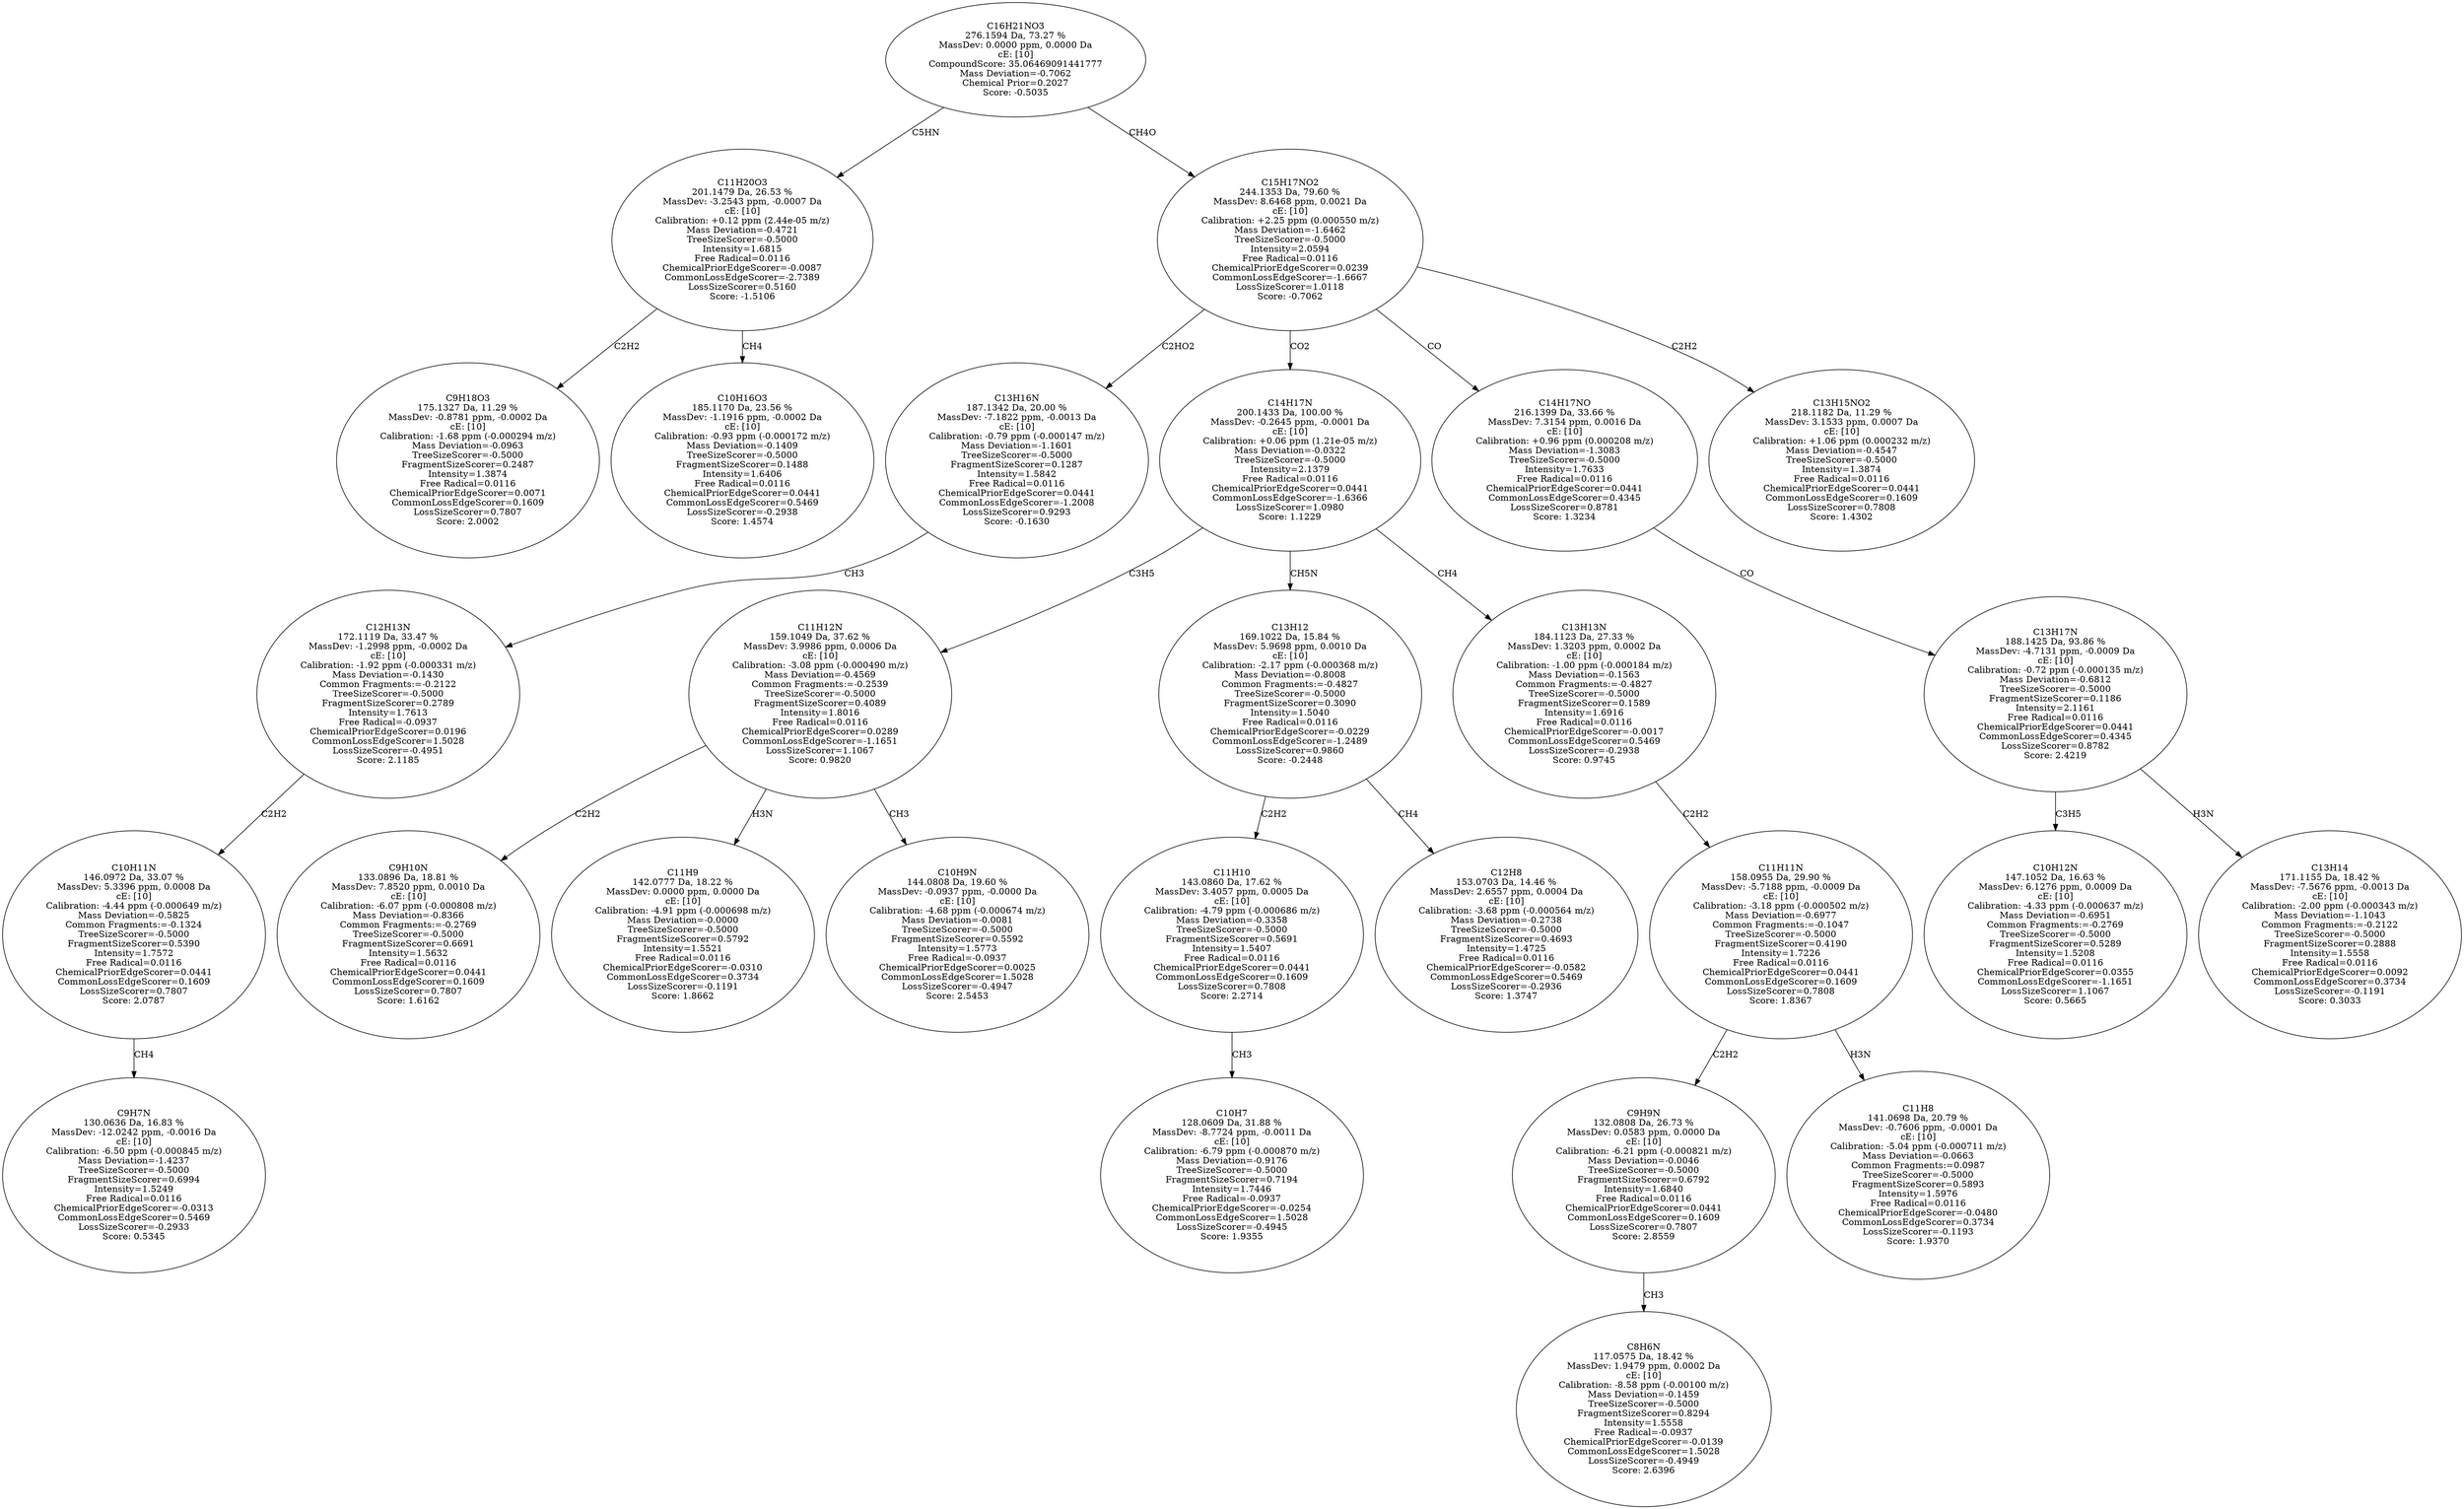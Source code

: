 strict digraph {
v1 [label="C9H18O3\n175.1327 Da, 11.29 %\nMassDev: -0.8781 ppm, -0.0002 Da\ncE: [10]\nCalibration: -1.68 ppm (-0.000294 m/z)\nMass Deviation=-0.0963\nTreeSizeScorer=-0.5000\nFragmentSizeScorer=0.2487\nIntensity=1.3874\nFree Radical=0.0116\nChemicalPriorEdgeScorer=0.0071\nCommonLossEdgeScorer=0.1609\nLossSizeScorer=0.7807\nScore: 2.0002"];
v2 [label="C10H16O3\n185.1170 Da, 23.56 %\nMassDev: -1.1916 ppm, -0.0002 Da\ncE: [10]\nCalibration: -0.93 ppm (-0.000172 m/z)\nMass Deviation=-0.1409\nTreeSizeScorer=-0.5000\nFragmentSizeScorer=0.1488\nIntensity=1.6406\nFree Radical=0.0116\nChemicalPriorEdgeScorer=0.0441\nCommonLossEdgeScorer=0.5469\nLossSizeScorer=-0.2938\nScore: 1.4574"];
v3 [label="C11H20O3\n201.1479 Da, 26.53 %\nMassDev: -3.2543 ppm, -0.0007 Da\ncE: [10]\nCalibration: +0.12 ppm (2.44e-05 m/z)\nMass Deviation=-0.4721\nTreeSizeScorer=-0.5000\nIntensity=1.6815\nFree Radical=0.0116\nChemicalPriorEdgeScorer=-0.0087\nCommonLossEdgeScorer=-2.7389\nLossSizeScorer=0.5160\nScore: -1.5106"];
v4 [label="C9H7N\n130.0636 Da, 16.83 %\nMassDev: -12.0242 ppm, -0.0016 Da\ncE: [10]\nCalibration: -6.50 ppm (-0.000845 m/z)\nMass Deviation=-1.4237\nTreeSizeScorer=-0.5000\nFragmentSizeScorer=0.6994\nIntensity=1.5249\nFree Radical=0.0116\nChemicalPriorEdgeScorer=-0.0313\nCommonLossEdgeScorer=0.5469\nLossSizeScorer=-0.2933\nScore: 0.5345"];
v5 [label="C10H11N\n146.0972 Da, 33.07 %\nMassDev: 5.3396 ppm, 0.0008 Da\ncE: [10]\nCalibration: -4.44 ppm (-0.000649 m/z)\nMass Deviation=-0.5825\nCommon Fragments:=-0.1324\nTreeSizeScorer=-0.5000\nFragmentSizeScorer=0.5390\nIntensity=1.7572\nFree Radical=0.0116\nChemicalPriorEdgeScorer=0.0441\nCommonLossEdgeScorer=0.1609\nLossSizeScorer=0.7807\nScore: 2.0787"];
v6 [label="C12H13N\n172.1119 Da, 33.47 %\nMassDev: -1.2998 ppm, -0.0002 Da\ncE: [10]\nCalibration: -1.92 ppm (-0.000331 m/z)\nMass Deviation=-0.1430\nCommon Fragments:=-0.2122\nTreeSizeScorer=-0.5000\nFragmentSizeScorer=0.2789\nIntensity=1.7613\nFree Radical=-0.0937\nChemicalPriorEdgeScorer=0.0196\nCommonLossEdgeScorer=1.5028\nLossSizeScorer=-0.4951\nScore: 2.1185"];
v7 [label="C13H16N\n187.1342 Da, 20.00 %\nMassDev: -7.1822 ppm, -0.0013 Da\ncE: [10]\nCalibration: -0.79 ppm (-0.000147 m/z)\nMass Deviation=-1.1601\nTreeSizeScorer=-0.5000\nFragmentSizeScorer=0.1287\nIntensity=1.5842\nFree Radical=0.0116\nChemicalPriorEdgeScorer=0.0441\nCommonLossEdgeScorer=-1.2008\nLossSizeScorer=0.9293\nScore: -0.1630"];
v8 [label="C9H10N\n133.0896 Da, 18.81 %\nMassDev: 7.8520 ppm, 0.0010 Da\ncE: [10]\nCalibration: -6.07 ppm (-0.000808 m/z)\nMass Deviation=-0.8366\nCommon Fragments:=-0.2769\nTreeSizeScorer=-0.5000\nFragmentSizeScorer=0.6691\nIntensity=1.5632\nFree Radical=0.0116\nChemicalPriorEdgeScorer=0.0441\nCommonLossEdgeScorer=0.1609\nLossSizeScorer=0.7807\nScore: 1.6162"];
v9 [label="C11H9\n142.0777 Da, 18.22 %\nMassDev: 0.0000 ppm, 0.0000 Da\ncE: [10]\nCalibration: -4.91 ppm (-0.000698 m/z)\nMass Deviation=-0.0000\nTreeSizeScorer=-0.5000\nFragmentSizeScorer=0.5792\nIntensity=1.5521\nFree Radical=0.0116\nChemicalPriorEdgeScorer=-0.0310\nCommonLossEdgeScorer=0.3734\nLossSizeScorer=-0.1191\nScore: 1.8662"];
v10 [label="C10H9N\n144.0808 Da, 19.60 %\nMassDev: -0.0937 ppm, -0.0000 Da\ncE: [10]\nCalibration: -4.68 ppm (-0.000674 m/z)\nMass Deviation=-0.0081\nTreeSizeScorer=-0.5000\nFragmentSizeScorer=0.5592\nIntensity=1.5773\nFree Radical=-0.0937\nChemicalPriorEdgeScorer=0.0025\nCommonLossEdgeScorer=1.5028\nLossSizeScorer=-0.4947\nScore: 2.5453"];
v11 [label="C11H12N\n159.1049 Da, 37.62 %\nMassDev: 3.9986 ppm, 0.0006 Da\ncE: [10]\nCalibration: -3.08 ppm (-0.000490 m/z)\nMass Deviation=-0.4569\nCommon Fragments:=-0.2539\nTreeSizeScorer=-0.5000\nFragmentSizeScorer=0.4089\nIntensity=1.8016\nFree Radical=0.0116\nChemicalPriorEdgeScorer=0.0289\nCommonLossEdgeScorer=-1.1651\nLossSizeScorer=1.1067\nScore: 0.9820"];
v12 [label="C10H7\n128.0609 Da, 31.88 %\nMassDev: -8.7724 ppm, -0.0011 Da\ncE: [10]\nCalibration: -6.79 ppm (-0.000870 m/z)\nMass Deviation=-0.9176\nTreeSizeScorer=-0.5000\nFragmentSizeScorer=0.7194\nIntensity=1.7446\nFree Radical=-0.0937\nChemicalPriorEdgeScorer=-0.0254\nCommonLossEdgeScorer=1.5028\nLossSizeScorer=-0.4945\nScore: 1.9355"];
v13 [label="C11H10\n143.0860 Da, 17.62 %\nMassDev: 3.4057 ppm, 0.0005 Da\ncE: [10]\nCalibration: -4.79 ppm (-0.000686 m/z)\nMass Deviation=-0.3358\nTreeSizeScorer=-0.5000\nFragmentSizeScorer=0.5691\nIntensity=1.5407\nFree Radical=0.0116\nChemicalPriorEdgeScorer=0.0441\nCommonLossEdgeScorer=0.1609\nLossSizeScorer=0.7808\nScore: 2.2714"];
v14 [label="C12H8\n153.0703 Da, 14.46 %\nMassDev: 2.6557 ppm, 0.0004 Da\ncE: [10]\nCalibration: -3.68 ppm (-0.000564 m/z)\nMass Deviation=-0.2738\nTreeSizeScorer=-0.5000\nFragmentSizeScorer=0.4693\nIntensity=1.4725\nFree Radical=0.0116\nChemicalPriorEdgeScorer=-0.0582\nCommonLossEdgeScorer=0.5469\nLossSizeScorer=-0.2936\nScore: 1.3747"];
v15 [label="C13H12\n169.1022 Da, 15.84 %\nMassDev: 5.9698 ppm, 0.0010 Da\ncE: [10]\nCalibration: -2.17 ppm (-0.000368 m/z)\nMass Deviation=-0.8008\nCommon Fragments:=-0.4827\nTreeSizeScorer=-0.5000\nFragmentSizeScorer=0.3090\nIntensity=1.5040\nFree Radical=0.0116\nChemicalPriorEdgeScorer=-0.0229\nCommonLossEdgeScorer=-1.2489\nLossSizeScorer=0.9860\nScore: -0.2448"];
v16 [label="C8H6N\n117.0575 Da, 18.42 %\nMassDev: 1.9479 ppm, 0.0002 Da\ncE: [10]\nCalibration: -8.58 ppm (-0.00100 m/z)\nMass Deviation=-0.1459\nTreeSizeScorer=-0.5000\nFragmentSizeScorer=0.8294\nIntensity=1.5558\nFree Radical=-0.0937\nChemicalPriorEdgeScorer=-0.0139\nCommonLossEdgeScorer=1.5028\nLossSizeScorer=-0.4949\nScore: 2.6396"];
v17 [label="C9H9N\n132.0808 Da, 26.73 %\nMassDev: 0.0583 ppm, 0.0000 Da\ncE: [10]\nCalibration: -6.21 ppm (-0.000821 m/z)\nMass Deviation=-0.0046\nTreeSizeScorer=-0.5000\nFragmentSizeScorer=0.6792\nIntensity=1.6840\nFree Radical=0.0116\nChemicalPriorEdgeScorer=0.0441\nCommonLossEdgeScorer=0.1609\nLossSizeScorer=0.7807\nScore: 2.8559"];
v18 [label="C11H8\n141.0698 Da, 20.79 %\nMassDev: -0.7606 ppm, -0.0001 Da\ncE: [10]\nCalibration: -5.04 ppm (-0.000711 m/z)\nMass Deviation=-0.0663\nCommon Fragments:=0.0987\nTreeSizeScorer=-0.5000\nFragmentSizeScorer=0.5893\nIntensity=1.5976\nFree Radical=0.0116\nChemicalPriorEdgeScorer=-0.0480\nCommonLossEdgeScorer=0.3734\nLossSizeScorer=-0.1193\nScore: 1.9370"];
v19 [label="C11H11N\n158.0955 Da, 29.90 %\nMassDev: -5.7188 ppm, -0.0009 Da\ncE: [10]\nCalibration: -3.18 ppm (-0.000502 m/z)\nMass Deviation=-0.6977\nCommon Fragments:=-0.1047\nTreeSizeScorer=-0.5000\nFragmentSizeScorer=0.4190\nIntensity=1.7226\nFree Radical=0.0116\nChemicalPriorEdgeScorer=0.0441\nCommonLossEdgeScorer=0.1609\nLossSizeScorer=0.7808\nScore: 1.8367"];
v20 [label="C13H13N\n184.1123 Da, 27.33 %\nMassDev: 1.3203 ppm, 0.0002 Da\ncE: [10]\nCalibration: -1.00 ppm (-0.000184 m/z)\nMass Deviation=-0.1563\nCommon Fragments:=-0.4827\nTreeSizeScorer=-0.5000\nFragmentSizeScorer=0.1589\nIntensity=1.6916\nFree Radical=0.0116\nChemicalPriorEdgeScorer=-0.0017\nCommonLossEdgeScorer=0.5469\nLossSizeScorer=-0.2938\nScore: 0.9745"];
v21 [label="C14H17N\n200.1433 Da, 100.00 %\nMassDev: -0.2645 ppm, -0.0001 Da\ncE: [10]\nCalibration: +0.06 ppm (1.21e-05 m/z)\nMass Deviation=-0.0322\nTreeSizeScorer=-0.5000\nIntensity=2.1379\nFree Radical=0.0116\nChemicalPriorEdgeScorer=0.0441\nCommonLossEdgeScorer=-1.6366\nLossSizeScorer=1.0980\nScore: 1.1229"];
v22 [label="C10H12N\n147.1052 Da, 16.63 %\nMassDev: 6.1276 ppm, 0.0009 Da\ncE: [10]\nCalibration: -4.33 ppm (-0.000637 m/z)\nMass Deviation=-0.6951\nCommon Fragments:=-0.2769\nTreeSizeScorer=-0.5000\nFragmentSizeScorer=0.5289\nIntensity=1.5208\nFree Radical=0.0116\nChemicalPriorEdgeScorer=0.0355\nCommonLossEdgeScorer=-1.1651\nLossSizeScorer=1.1067\nScore: 0.5665"];
v23 [label="C13H14\n171.1155 Da, 18.42 %\nMassDev: -7.5676 ppm, -0.0013 Da\ncE: [10]\nCalibration: -2.00 ppm (-0.000343 m/z)\nMass Deviation=-1.1043\nCommon Fragments:=-0.2122\nTreeSizeScorer=-0.5000\nFragmentSizeScorer=0.2888\nIntensity=1.5558\nFree Radical=0.0116\nChemicalPriorEdgeScorer=0.0092\nCommonLossEdgeScorer=0.3734\nLossSizeScorer=-0.1191\nScore: 0.3033"];
v24 [label="C13H17N\n188.1425 Da, 93.86 %\nMassDev: -4.7131 ppm, -0.0009 Da\ncE: [10]\nCalibration: -0.72 ppm (-0.000135 m/z)\nMass Deviation=-0.6812\nTreeSizeScorer=-0.5000\nFragmentSizeScorer=0.1186\nIntensity=2.1161\nFree Radical=0.0116\nChemicalPriorEdgeScorer=0.0441\nCommonLossEdgeScorer=0.4345\nLossSizeScorer=0.8782\nScore: 2.4219"];
v25 [label="C14H17NO\n216.1399 Da, 33.66 %\nMassDev: 7.3154 ppm, 0.0016 Da\ncE: [10]\nCalibration: +0.96 ppm (0.000208 m/z)\nMass Deviation=-1.3083\nTreeSizeScorer=-0.5000\nIntensity=1.7633\nFree Radical=0.0116\nChemicalPriorEdgeScorer=0.0441\nCommonLossEdgeScorer=0.4345\nLossSizeScorer=0.8781\nScore: 1.3234"];
v26 [label="C13H15NO2\n218.1182 Da, 11.29 %\nMassDev: 3.1533 ppm, 0.0007 Da\ncE: [10]\nCalibration: +1.06 ppm (0.000232 m/z)\nMass Deviation=-0.4547\nTreeSizeScorer=-0.5000\nIntensity=1.3874\nFree Radical=0.0116\nChemicalPriorEdgeScorer=0.0441\nCommonLossEdgeScorer=0.1609\nLossSizeScorer=0.7808\nScore: 1.4302"];
v27 [label="C15H17NO2\n244.1353 Da, 79.60 %\nMassDev: 8.6468 ppm, 0.0021 Da\ncE: [10]\nCalibration: +2.25 ppm (0.000550 m/z)\nMass Deviation=-1.6462\nTreeSizeScorer=-0.5000\nIntensity=2.0594\nFree Radical=0.0116\nChemicalPriorEdgeScorer=0.0239\nCommonLossEdgeScorer=-1.6667\nLossSizeScorer=1.0118\nScore: -0.7062"];
v28 [label="C16H21NO3\n276.1594 Da, 73.27 %\nMassDev: 0.0000 ppm, 0.0000 Da\ncE: [10]\nCompoundScore: 35.06469091441777\nMass Deviation=-0.7062\nChemical Prior=0.2027\nScore: -0.5035"];
v3 -> v1 [label="C2H2"];
v3 -> v2 [label="CH4"];
v28 -> v3 [label="C5HN"];
v5 -> v4 [label="CH4"];
v6 -> v5 [label="C2H2"];
v7 -> v6 [label="CH3"];
v27 -> v7 [label="C2HO2"];
v11 -> v8 [label="C2H2"];
v11 -> v9 [label="H3N"];
v11 -> v10 [label="CH3"];
v21 -> v11 [label="C3H5"];
v13 -> v12 [label="CH3"];
v15 -> v13 [label="C2H2"];
v15 -> v14 [label="CH4"];
v21 -> v15 [label="CH5N"];
v17 -> v16 [label="CH3"];
v19 -> v17 [label="C2H2"];
v19 -> v18 [label="H3N"];
v20 -> v19 [label="C2H2"];
v21 -> v20 [label="CH4"];
v27 -> v21 [label="CO2"];
v24 -> v22 [label="C3H5"];
v24 -> v23 [label="H3N"];
v25 -> v24 [label="CO"];
v27 -> v25 [label="CO"];
v27 -> v26 [label="C2H2"];
v28 -> v27 [label="CH4O"];
}